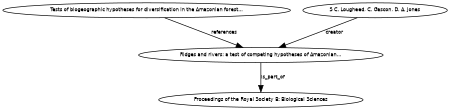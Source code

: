 digraph G {
size="3,3";
node [fontsize=7, fontname="Helvetica"];
edge [fontsize=7, fontname="Helvetica"];
node0 [label="Ridges and rivers: a test of competing hypotheses of Amazonian...", width=0.27433100247,height=0.27433100247];
node1 [label="Tests of biogeographic hypotheses for diversification in the Amazonian forest...", width=0.27433100247,height=0.27433100247];
node2 [label="S C. Lougheed, C. Gascon, D. A. Jones", width=0.27433100247,height=0.27433100247];
node3 [label="Proceedings of the Royal Society B: Biological Sciences", width=0.27433100247,height=0.27433100247];
node1 -> node0 [label="references"];
node2 -> node0 [label="creator"];
node0 -> node3 [label="is_part_of"];
}

